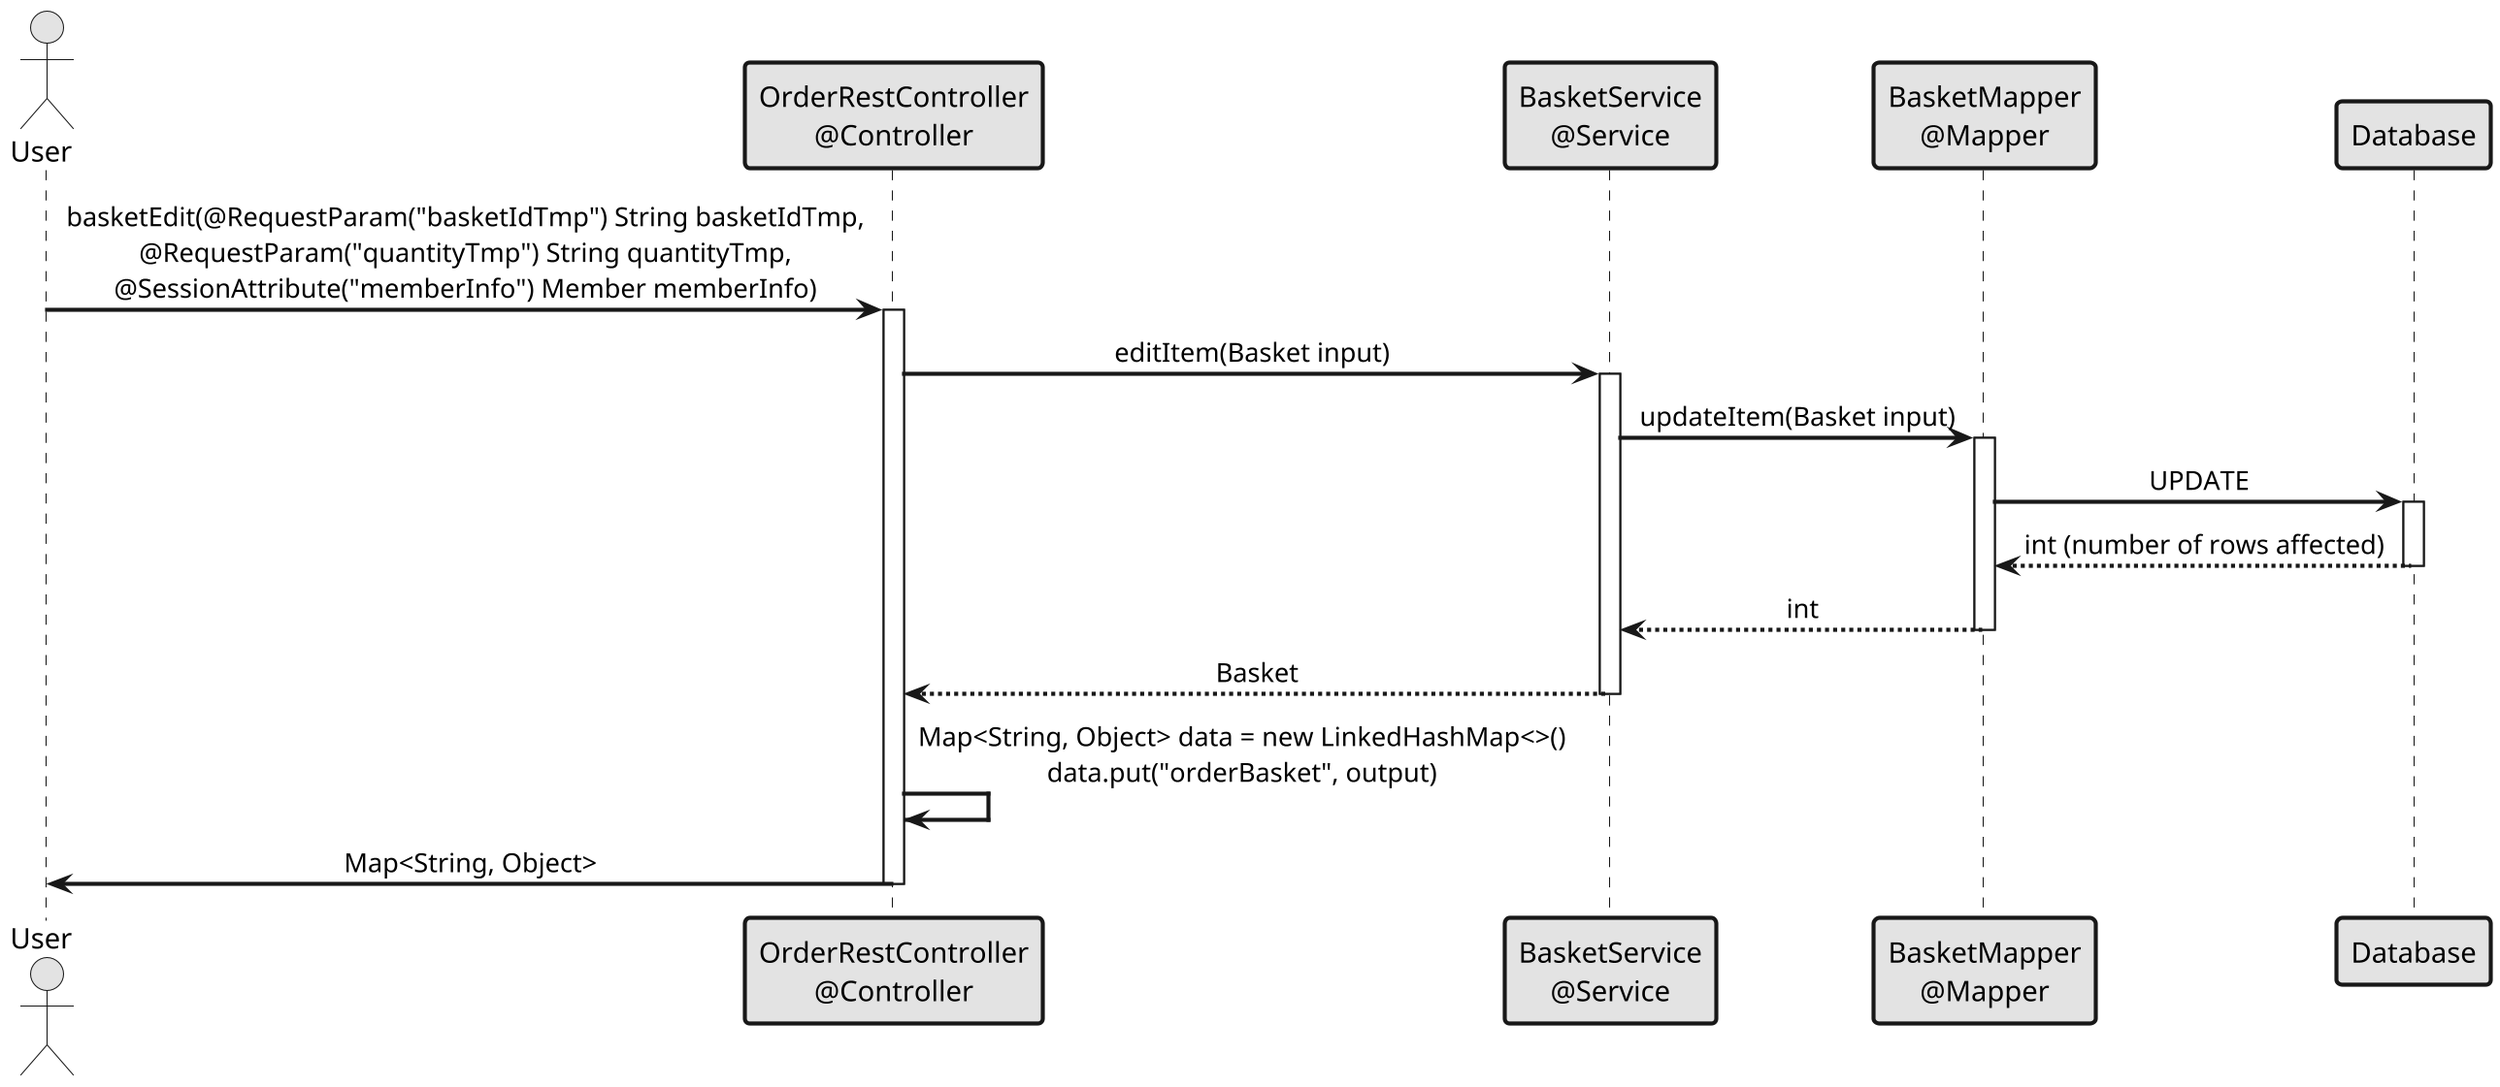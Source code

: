 @startuml
skinparam dpi 200
skinparam sequenceMessageAlign center
skinparam monochrome true
skinparam sequenceParticipantBorderThickness 2
skinparam sequenceArrowThickness 2

actor User
participant "OrderRestController\n@Controller" as Controller
participant "BasketService\n@Service" as BasketService
participant "BasketMapper\n@Mapper" as BasketMapper
participant "Database" as DB

User -> Controller : basketEdit(@RequestParam("basketIdTmp") String basketIdTmp,\n@RequestParam("quantityTmp") String quantityTmp,\n@SessionAttribute("memberInfo") Member memberInfo)
activate Controller

Controller -> BasketService : editItem(Basket input)
activate BasketService

BasketService -> BasketMapper : updateItem(Basket input)
activate BasketMapper

BasketMapper -> DB : UPDATE
activate DB
DB --> BasketMapper : int (number of rows affected)
deactivate DB

BasketMapper --> BasketService : int
deactivate BasketMapper

BasketService --> Controller : Basket
deactivate BasketService

Controller -> Controller : Map<String, Object> data = new LinkedHashMap<>()\ndata.put("orderBasket", output)

Controller -> User : Map<String, Object>
deactivate Controller

@enduml